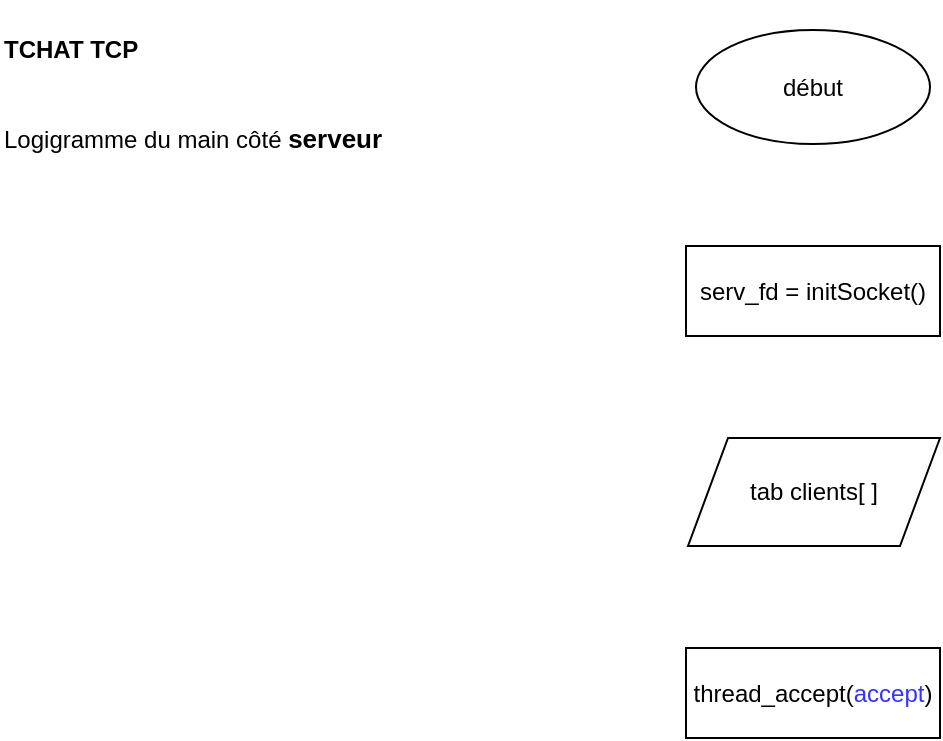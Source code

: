<mxfile version="26.0.9">
  <diagram name="Page-1" id="gKfy5W7JCtVA-eM2Pfse">
    <mxGraphModel dx="1434" dy="989" grid="0" gridSize="10" guides="1" tooltips="1" connect="1" arrows="1" fold="1" page="1" pageScale="1" pageWidth="827" pageHeight="1169" math="0" shadow="0">
      <root>
        <mxCell id="0" />
        <mxCell id="1" parent="0" />
        <mxCell id="WHeHIBvtUrrH12inf8rz-1" value="début" style="ellipse;whiteSpace=wrap;html=1;" parent="1" vertex="1">
          <mxGeometry x="355" y="23" width="117" height="57" as="geometry" />
        </mxCell>
        <mxCell id="WHeHIBvtUrrH12inf8rz-4" value="&lt;h1 style=&quot;margin-top: 0px;&quot;&gt;&lt;span style=&quot;background-color: transparent; color: light-dark(rgb(0, 0, 0), rgb(255, 255, 255));&quot;&gt;&lt;font style=&quot;font-size: 12px;&quot;&gt;TCHAT TCP&amp;nbsp;&lt;/font&gt;&lt;/span&gt;&lt;/h1&gt;&lt;h1 style=&quot;margin-top: 0px;&quot;&gt;&lt;span style=&quot;background-color: transparent; color: light-dark(rgb(0, 0, 0), rgb(255, 255, 255)); font-size: 12px; font-weight: normal;&quot;&gt;Logigramme du main côté &lt;/span&gt;&lt;span style=&quot;background-color: transparent; color: light-dark(rgb(0, 0, 0), rgb(255, 255, 255));&quot;&gt;&lt;font style=&quot;font-size: 13px;&quot;&gt;serveur&lt;/font&gt;&lt;/span&gt;&lt;br&gt;&lt;/h1&gt;" style="text;html=1;whiteSpace=wrap;overflow=hidden;rounded=0;" parent="1" vertex="1">
          <mxGeometry x="7" y="8" width="212" height="78" as="geometry" />
        </mxCell>
        <mxCell id="WHeHIBvtUrrH12inf8rz-5" value="tab clients[ ]" style="shape=parallelogram;perimeter=parallelogramPerimeter;whiteSpace=wrap;html=1;fixedSize=1;" parent="1" vertex="1">
          <mxGeometry x="351" y="227" width="126" height="54" as="geometry" />
        </mxCell>
        <mxCell id="WHeHIBvtUrrH12inf8rz-6" value="serv_fd = initSocket()" style="rounded=0;whiteSpace=wrap;html=1;" parent="1" vertex="1">
          <mxGeometry x="350" y="131" width="127" height="45" as="geometry" />
        </mxCell>
        <mxCell id="WHeHIBvtUrrH12inf8rz-9" value="thread_accept(&lt;font color=&quot;#3333ff&quot;&gt;accept&lt;/font&gt;)" style="rounded=0;whiteSpace=wrap;html=1;" parent="1" vertex="1">
          <mxGeometry x="350" y="332" width="127" height="45" as="geometry" />
        </mxCell>
      </root>
    </mxGraphModel>
  </diagram>
</mxfile>
